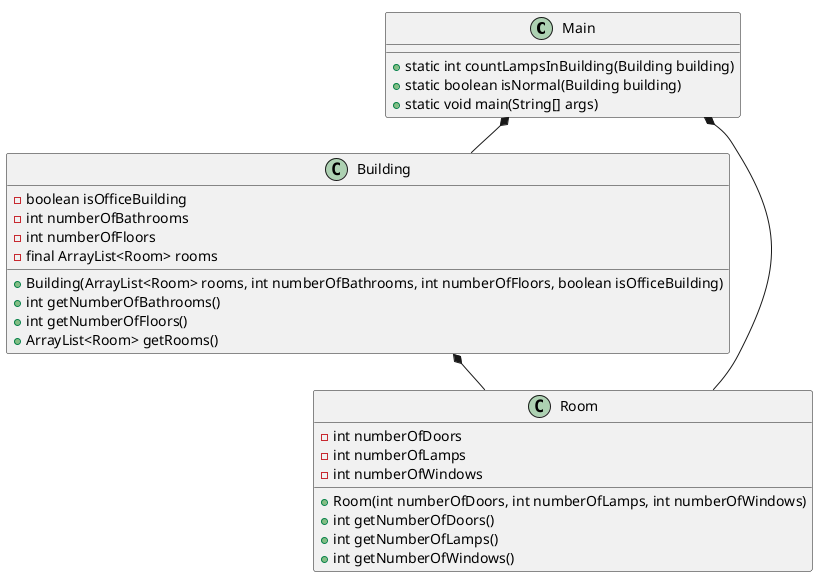 @startuml
'https://plantuml.com/object-diagram
!pragma layout smetana

class Main
class Building
class Room

Main *-- Building
Main *-- Room
Building *-- Room


Building : + Building(ArrayList<Room> rooms, int numberOfBathrooms, int numberOfFloors, boolean isOfficeBuilding)
Building : + int getNumberOfBathrooms()
Building : + int getNumberOfFloors()
Building : + ArrayList<Room> getRooms()
Building : - boolean isOfficeBuilding
Building : - int numberOfBathrooms
Building : - int numberOfFloors
Building : - final ArrayList<Room> rooms


Main : + static int countLampsInBuilding(Building building)
Main : + static boolean isNormal(Building building)
Main : + static void main(String[] args)

Room : + Room(int numberOfDoors, int numberOfLamps, int numberOfWindows)
Room : + int getNumberOfDoors()
Room : + int getNumberOfLamps()
Room : + int getNumberOfWindows()
Room : - int numberOfDoors
Room : - int numberOfLamps
Room : - int numberOfWindows

@enduml

